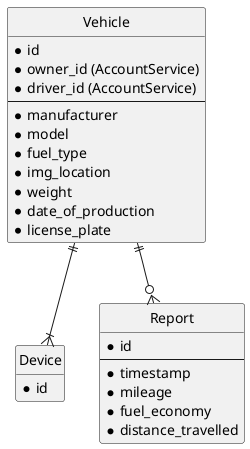 @startuml

hide circle
hide empty members

entity Vehicle {
*id
*owner_id (AccountService)
*driver_id (AccountService)
---
*manufacturer
*model
*fuel_type
*img_location
*weight
*date_of_production
*license_plate
}

entity Device {
*id
}

entity Report {
*id
---
*timestamp
*mileage
*fuel_economy
*distance_travelled
}

Vehicle ||--|{ Device

Vehicle ||--o{ Report

@enduml
